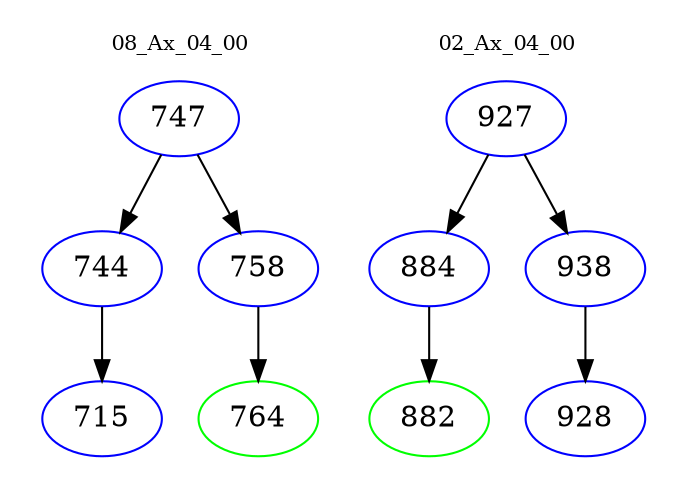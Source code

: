 digraph{
subgraph cluster_0 {
color = white
label = "08_Ax_04_00";
fontsize=10;
T0_747 [label="747", color="blue"]
T0_747 -> T0_744 [color="black"]
T0_744 [label="744", color="blue"]
T0_744 -> T0_715 [color="black"]
T0_715 [label="715", color="blue"]
T0_747 -> T0_758 [color="black"]
T0_758 [label="758", color="blue"]
T0_758 -> T0_764 [color="black"]
T0_764 [label="764", color="green"]
}
subgraph cluster_1 {
color = white
label = "02_Ax_04_00";
fontsize=10;
T1_927 [label="927", color="blue"]
T1_927 -> T1_884 [color="black"]
T1_884 [label="884", color="blue"]
T1_884 -> T1_882 [color="black"]
T1_882 [label="882", color="green"]
T1_927 -> T1_938 [color="black"]
T1_938 [label="938", color="blue"]
T1_938 -> T1_928 [color="black"]
T1_928 [label="928", color="blue"]
}
}
